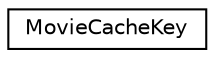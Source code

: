 digraph G
{
  edge [fontname="Helvetica",fontsize="10",labelfontname="Helvetica",labelfontsize="10"];
  node [fontname="Helvetica",fontsize="10",shape=record];
  rankdir=LR;
  Node1 [label="MovieCacheKey",height=0.2,width=0.4,color="black", fillcolor="white", style="filled",URL="$da/d7e/structMovieCacheKey.html"];
}
